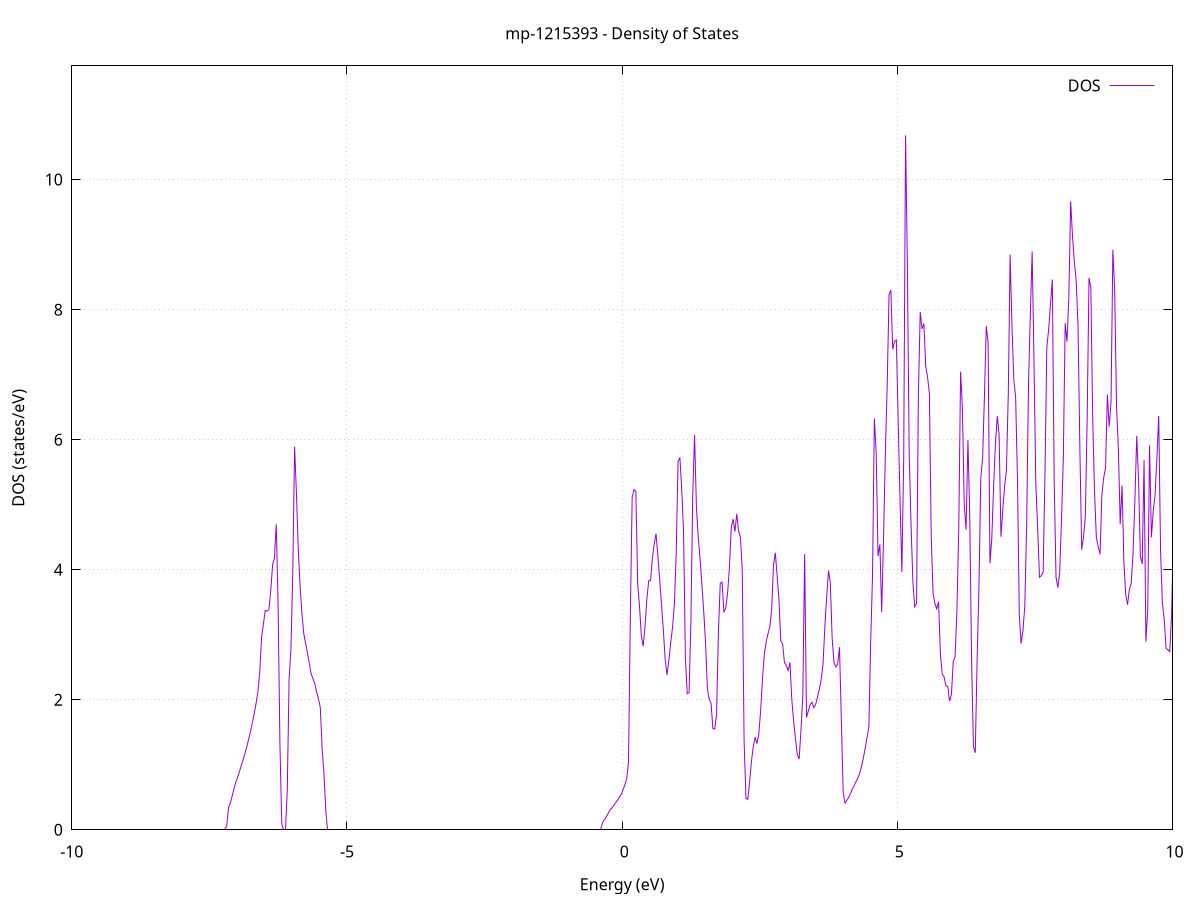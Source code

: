 set title 'mp-1215393 - Density of States'
set xlabel 'Energy (eV)'
set ylabel 'DOS (states/eV)'
set grid
set xrange [-10:10]
set yrange [0:11.749]
set xzeroaxis lt -1
set terminal png size 800,600
set output 'mp-1215393_dos_gnuplot.png'
plot '-' using 1:2 with lines title 'DOS'
-46.322500 0.000000
-46.289200 0.000000
-46.255800 0.000000
-46.222500 0.000000
-46.189100 0.000000
-46.155800 0.000000
-46.122500 0.000000
-46.089100 0.000000
-46.055800 0.000000
-46.022500 0.000000
-45.989100 0.000000
-45.955800 0.000000
-45.922400 0.000000
-45.889100 0.000000
-45.855800 0.000000
-45.822400 0.000000
-45.789100 0.000000
-45.755800 0.000000
-45.722400 0.000000
-45.689100 0.000000
-45.655800 0.000000
-45.622400 0.000000
-45.589100 0.000000
-45.555700 0.000000
-45.522400 0.000000
-45.489100 0.000000
-45.455700 0.000000
-45.422400 0.000000
-45.389100 0.000000
-45.355700 0.000000
-45.322400 0.000000
-45.289000 0.000000
-45.255700 0.000000
-45.222400 0.000000
-45.189000 0.000000
-45.155700 0.000000
-45.122400 0.000000
-45.089000 0.000000
-45.055700 0.000000
-45.022400 0.000000
-44.989000 0.000000
-44.955700 0.000000
-44.922300 0.000000
-44.889000 0.000000
-44.855700 0.000000
-44.822300 0.000000
-44.789000 0.000000
-44.755700 0.000000
-44.722300 0.000000
-44.689000 0.000000
-44.655700 0.000000
-44.622300 0.000000
-44.589000 0.000000
-44.555600 0.000000
-44.522300 0.000000
-44.489000 0.000000
-44.455600 0.000000
-44.422300 0.000000
-44.389000 0.000000
-44.355600 0.000000
-44.322300 0.000000
-44.288900 0.000000
-44.255600 0.000000
-44.222300 0.000000
-44.188900 0.000000
-44.155600 0.000000
-44.122300 0.000000
-44.088900 0.000000
-44.055600 0.000000
-44.022300 0.000000
-43.988900 0.000000
-43.955600 0.000000
-43.922200 0.000000
-43.888900 0.000000
-43.855600 0.000000
-43.822200 0.000000
-43.788900 0.000000
-43.755600 0.000000
-43.722200 0.000000
-43.688900 0.000000
-43.655500 0.000000
-43.622200 0.000000
-43.588900 0.000000
-43.555500 0.000000
-43.522200 0.000000
-43.488900 0.000000
-43.455500 0.000000
-43.422200 0.000000
-43.388900 0.000000
-43.355500 0.000000
-43.322200 0.000000
-43.288800 77.210700
-43.255500 495.054400
-43.222200 0.000000
-43.188800 0.000000
-43.155500 0.000000
-43.122200 0.000000
-43.088800 0.000000
-43.055500 0.000000
-43.022100 0.000000
-42.988800 0.000000
-42.955500 0.000000
-42.922100 0.000000
-42.888800 0.000000
-42.855500 0.000000
-42.822100 0.000000
-42.788800 0.000000
-42.755500 0.000000
-42.722100 0.000000
-42.688800 0.000000
-42.655400 0.000000
-42.622100 0.000000
-42.588800 0.000000
-42.555400 0.000000
-42.522100 0.000000
-42.488800 0.000000
-42.455400 0.000000
-42.422100 0.000000
-42.388700 0.000000
-42.355400 0.000000
-42.322100 0.000000
-42.288700 0.000000
-42.255400 0.000000
-42.222100 0.000000
-42.188700 0.000000
-42.155400 0.000000
-42.122100 0.000000
-42.088700 0.000000
-42.055400 0.000000
-42.022000 0.000000
-41.988700 0.000000
-41.955400 0.000000
-41.922000 0.000000
-41.888700 0.000000
-41.855400 0.000000
-41.822000 0.000000
-41.788700 0.000000
-41.755300 0.000000
-41.722000 0.000000
-41.688700 0.000000
-41.655300 0.000000
-41.622000 0.000000
-41.588700 0.000000
-41.555300 0.000000
-41.522000 0.000000
-41.488700 0.000000
-41.455300 0.000000
-41.422000 0.000000
-41.388600 0.000000
-41.355300 0.000000
-41.322000 0.000000
-41.288600 0.000000
-41.255300 0.000000
-41.222000 0.000000
-41.188600 0.000000
-41.155300 0.000000
-41.122000 0.000000
-41.088600 0.000000
-41.055300 0.000000
-41.021900 0.000000
-40.988600 0.000000
-40.955300 0.000000
-40.921900 0.000000
-40.888600 0.000000
-40.855300 0.000000
-40.821900 0.000000
-40.788600 0.000000
-40.755200 0.000000
-40.721900 0.000000
-40.688600 0.000000
-40.655200 0.000000
-40.621900 0.000000
-40.588600 0.000000
-40.555200 0.000000
-40.521900 0.000000
-40.488600 0.000000
-40.455200 0.000000
-40.421900 0.000000
-40.388500 0.000000
-40.355200 0.000000
-40.321900 0.000000
-40.288500 0.000000
-40.255200 0.000000
-40.221900 0.000000
-40.188500 0.000000
-40.155200 0.000000
-40.121800 0.000000
-40.088500 0.000000
-40.055200 0.000000
-40.021800 0.000000
-39.988500 0.000000
-39.955200 0.000000
-39.921800 0.000000
-39.888500 0.000000
-39.855200 0.000000
-39.821800 0.000000
-39.788500 0.000000
-39.755100 0.000000
-39.721800 0.000000
-39.688500 0.000000
-39.655100 0.000000
-39.621800 0.000000
-39.588500 0.000000
-39.555100 0.000000
-39.521800 0.000000
-39.488400 0.000000
-39.455100 0.000000
-39.421800 0.000000
-39.388400 0.000000
-39.355100 0.000000
-39.321800 0.000000
-39.288400 0.000000
-39.255100 0.000000
-39.221800 0.000000
-39.188400 0.000000
-39.155100 0.000000
-39.121700 0.000000
-39.088400 0.000000
-39.055100 0.000000
-39.021700 0.000000
-38.988400 0.000000
-38.955100 0.000000
-38.921700 0.000000
-38.888400 0.000000
-38.855000 0.000000
-38.821700 0.000000
-38.788400 0.000000
-38.755000 0.000000
-38.721700 0.000000
-38.688400 0.000000
-38.655000 0.000000
-38.621700 0.000000
-38.588400 0.000000
-38.555000 0.000000
-38.521700 0.000000
-38.488300 0.000000
-38.455000 0.000000
-38.421700 0.000000
-38.388300 0.000000
-38.355000 0.000000
-38.321700 0.000000
-38.288300 0.000000
-38.255000 0.000000
-38.221600 0.000000
-38.188300 0.000000
-38.155000 0.000000
-38.121600 0.000000
-38.088300 0.000000
-38.055000 0.000000
-38.021600 0.000000
-37.988300 0.000000
-37.955000 0.000000
-37.921600 0.000000
-37.888300 0.000000
-37.854900 0.000000
-37.821600 0.000000
-37.788300 0.000000
-37.754900 0.000000
-37.721600 0.000000
-37.688300 0.000000
-37.654900 0.000000
-37.621600 0.000000
-37.588300 0.000000
-37.554900 0.000000
-37.521600 0.000000
-37.488200 0.000000
-37.454900 0.000000
-37.421600 0.000000
-37.388200 0.000000
-37.354900 0.000000
-37.321600 0.000000
-37.288200 0.000000
-37.254900 0.000000
-37.221500 0.000000
-37.188200 0.000000
-37.154900 0.000000
-37.121500 0.000000
-37.088200 0.000000
-37.054900 0.000000
-37.021500 0.000000
-36.988200 0.000000
-36.954900 0.000000
-36.921500 0.000000
-36.888200 0.000000
-36.854800 0.000000
-36.821500 0.000000
-36.788200 0.000000
-36.754800 0.000000
-36.721500 0.000000
-36.688200 0.000000
-36.654800 0.000000
-36.621500 0.000000
-36.588100 0.000000
-36.554800 0.000000
-36.521500 0.000000
-36.488100 0.000000
-36.454800 0.000000
-36.421500 0.000000
-36.388100 0.000000
-36.354800 0.000000
-36.321500 0.000000
-36.288100 0.000000
-36.254800 0.000000
-36.221400 0.000000
-36.188100 0.000000
-36.154800 0.000000
-36.121400 0.000000
-36.088100 0.000000
-36.054800 0.000000
-36.021400 0.000000
-35.988100 0.000000
-35.954700 0.000000
-35.921400 0.000000
-35.888100 0.000000
-35.854700 0.000000
-35.821400 0.000000
-35.788100 0.000000
-35.754700 0.000000
-35.721400 0.000000
-35.688100 0.000000
-35.654700 0.000000
-35.621400 0.000000
-35.588000 0.000000
-35.554700 0.000000
-35.521400 0.000000
-35.488000 0.000000
-35.454700 0.000000
-35.421400 0.000000
-35.388000 0.000000
-35.354700 0.000000
-35.321300 0.000000
-35.288000 0.000000
-35.254700 0.000000
-35.221300 0.000000
-35.188000 0.000000
-35.154700 0.000000
-35.121300 0.000000
-35.088000 0.000000
-35.054700 0.000000
-35.021300 0.000000
-34.988000 0.000000
-34.954600 0.000000
-34.921300 0.000000
-34.888000 0.000000
-34.854600 0.000000
-34.821300 0.000000
-34.788000 0.000000
-34.754600 0.000000
-34.721300 0.000000
-34.687900 0.000000
-34.654600 0.000000
-34.621300 0.000000
-34.587900 0.000000
-34.554600 0.000000
-34.521300 0.000000
-34.487900 0.000000
-34.454600 0.000000
-34.421300 0.000000
-34.387900 0.000000
-34.354600 0.000000
-34.321200 0.000000
-34.287900 0.000000
-34.254600 0.000000
-34.221200 0.000000
-34.187900 0.000000
-34.154600 0.000000
-34.121200 0.000000
-34.087900 0.000000
-34.054600 0.000000
-34.021200 0.000000
-33.987900 0.000000
-33.954500 0.000000
-33.921200 0.000000
-33.887900 0.000000
-33.854500 0.000000
-33.821200 0.000000
-33.787900 0.000000
-33.754500 0.000000
-33.721200 0.000000
-33.687800 0.000000
-33.654500 0.000000
-33.621200 0.000000
-33.587800 0.000000
-33.554500 0.000000
-33.521200 0.000000
-33.487800 0.000000
-33.454500 0.000000
-33.421200 0.000000
-33.387800 0.000000
-33.354500 0.000000
-33.321100 0.000000
-33.287800 0.000000
-33.254500 0.000000
-33.221100 0.000000
-33.187800 0.000000
-33.154500 0.000000
-33.121100 0.000000
-33.087800 0.000000
-33.054400 0.000000
-33.021100 0.000000
-32.987800 0.000000
-32.954400 0.000000
-32.921100 0.000000
-32.887800 0.000000
-32.854400 0.000000
-32.821100 0.000000
-32.787800 0.000000
-32.754400 0.000000
-32.721100 0.000000
-32.687700 0.000000
-32.654400 0.000000
-32.621100 0.000000
-32.587700 0.000000
-32.554400 0.000000
-32.521100 0.000000
-32.487700 0.000000
-32.454400 0.000000
-32.421000 0.000000
-32.387700 0.000000
-32.354400 0.000000
-32.321000 0.000000
-32.287700 0.000000
-32.254400 0.000000
-32.221000 0.000000
-32.187700 0.000000
-32.154400 0.000000
-32.121000 0.000000
-32.087700 0.000000
-32.054300 0.000000
-32.021000 0.000000
-31.987700 0.000000
-31.954300 0.000000
-31.921000 0.000000
-31.887700 0.000000
-31.854300 0.000000
-31.821000 0.000000
-31.787600 0.000000
-31.754300 0.000000
-31.721000 0.000000
-31.687600 0.000000
-31.654300 0.000000
-31.621000 0.000000
-31.587600 0.000000
-31.554300 0.000000
-31.521000 0.000000
-31.487600 0.000000
-31.454300 0.000000
-31.420900 0.000000
-31.387600 0.000000
-31.354300 0.000000
-31.320900 0.000000
-31.287600 0.000000
-31.254300 0.000000
-31.220900 0.000000
-31.187600 0.000000
-31.154200 0.000000
-31.120900 0.000000
-31.087600 0.000000
-31.054200 0.000000
-31.020900 0.000000
-30.987600 0.000000
-30.954200 0.000000
-30.920900 0.000000
-30.887600 0.000000
-30.854200 0.000000
-30.820900 0.000000
-30.787500 0.000000
-30.754200 0.000000
-30.720900 0.000000
-30.687500 0.000000
-30.654200 0.000000
-30.620900 0.000000
-30.587500 0.000000
-30.554200 0.000000
-30.520800 0.000000
-30.487500 0.000000
-30.454200 0.000000
-30.420800 0.000000
-30.387500 0.000000
-30.354200 0.000000
-30.320800 0.000000
-30.287500 0.000000
-30.254200 0.000000
-30.220800 0.000000
-30.187500 0.000000
-30.154100 0.000000
-30.120800 0.000000
-30.087500 0.000000
-30.054100 0.000000
-30.020800 0.000000
-29.987500 0.000000
-29.954100 0.000000
-29.920800 0.000000
-29.887500 0.000000
-29.854100 0.000000
-29.820800 0.000000
-29.787400 0.000000
-29.754100 0.000000
-29.720800 0.000000
-29.687400 0.000000
-29.654100 0.000000
-29.620800 0.000000
-29.587400 0.000000
-29.554100 0.000000
-29.520700 0.000000
-29.487400 0.000000
-29.454100 0.000000
-29.420700 0.000000
-29.387400 0.000000
-29.354100 0.000000
-29.320700 0.000000
-29.287400 0.000000
-29.254100 0.000000
-29.220700 0.000000
-29.187400 0.000000
-29.154000 0.000000
-29.120700 0.000000
-29.087400 0.000000
-29.054000 0.000000
-29.020700 0.000000
-28.987400 0.000000
-28.954000 0.000000
-28.920700 0.000000
-28.887300 0.000000
-28.854000 0.000000
-28.820700 0.000000
-28.787300 0.000000
-28.754000 0.000000
-28.720700 0.000000
-28.687300 0.000000
-28.654000 0.000000
-28.620700 0.000000
-28.587300 0.000000
-28.554000 0.000000
-28.520600 0.000000
-28.487300 0.000000
-28.454000 0.000000
-28.420600 0.000000
-28.387300 0.000000
-28.354000 0.000000
-28.320600 0.000000
-28.287300 0.000000
-28.253900 0.000000
-28.220600 0.000000
-28.187300 0.000000
-28.153900 0.000000
-28.120600 0.000000
-28.087300 0.000000
-28.053900 0.000000
-28.020600 0.000000
-27.987300 0.000000
-27.953900 0.000000
-27.920600 0.000000
-27.887200 0.000000
-27.853900 0.000000
-27.820600 0.000000
-27.787200 0.000000
-27.753900 0.000000
-27.720600 0.000000
-27.687200 0.000000
-27.653900 0.000000
-27.620500 0.000000
-27.587200 0.000000
-27.553900 0.000000
-27.520500 0.000000
-27.487200 0.000000
-27.453900 0.000000
-27.420500 0.000000
-27.387200 0.000000
-27.353900 0.000000
-27.320500 0.000000
-27.287200 0.000000
-27.253800 0.000000
-27.220500 0.000000
-27.187200 0.000000
-27.153800 0.000000
-27.120500 0.000000
-27.087200 0.000000
-27.053800 0.000000
-27.020500 0.000000
-26.987100 0.000000
-26.953800 0.000000
-26.920500 0.000000
-26.887100 0.000000
-26.853800 0.000000
-26.820500 0.000000
-26.787100 0.000000
-26.753800 0.000000
-26.720500 0.000000
-26.687100 0.000000
-26.653800 0.000000
-26.620400 0.000000
-26.587100 0.000000
-26.553800 0.000000
-26.520400 0.000000
-26.487100 0.000000
-26.453800 0.000000
-26.420400 0.000000
-26.387100 0.000000
-26.353800 0.000000
-26.320400 0.000000
-26.287100 0.000000
-26.253700 0.000000
-26.220400 0.000000
-26.187100 0.000000
-26.153700 0.000000
-26.120400 0.000000
-26.087100 0.000000
-26.053700 0.000000
-26.020400 0.000000
-25.987000 0.000000
-25.953700 0.000000
-25.920400 0.000000
-25.887000 0.000000
-25.853700 0.000000
-25.820400 0.000000
-25.787000 0.000000
-25.753700 0.000000
-25.720400 0.000000
-25.687000 0.000000
-25.653700 0.000000
-25.620300 0.000000
-25.587000 0.000000
-25.553700 0.000000
-25.520300 0.000000
-25.487000 0.000000
-25.453700 0.000000
-25.420300 0.000000
-25.387000 0.000000
-25.353600 0.000000
-25.320300 0.000000
-25.287000 0.000000
-25.253600 0.000000
-25.220300 0.000000
-25.187000 0.000000
-25.153600 0.000000
-25.120300 0.000000
-25.087000 0.000000
-25.053600 0.000000
-25.020300 0.000000
-24.986900 0.000000
-24.953600 0.000000
-24.920300 0.000000
-24.886900 0.000000
-24.853600 0.000000
-24.820300 0.000000
-24.786900 0.000000
-24.753600 0.000000
-24.720200 0.000000
-24.686900 0.000000
-24.653600 0.000000
-24.620200 0.000000
-24.586900 0.000000
-24.553600 0.000000
-24.520200 0.000000
-24.486900 0.000000
-24.453600 0.000000
-24.420200 0.000000
-24.386900 0.000000
-24.353500 0.000000
-24.320200 0.000000
-24.286900 0.000000
-24.253500 0.000000
-24.220200 0.000000
-24.186900 0.000000
-24.153500 0.000000
-24.120200 0.000000
-24.086800 0.000000
-24.053500 0.000000
-24.020200 0.000000
-23.986800 0.000000
-23.953500 0.000000
-23.920200 0.000000
-23.886800 0.000000
-23.853500 0.000000
-23.820200 0.000000
-23.786800 0.000000
-23.753500 0.000000
-23.720100 0.000000
-23.686800 0.000000
-23.653500 0.000000
-23.620100 0.000000
-23.586800 0.000000
-23.553500 0.000000
-23.520100 0.000000
-23.486800 0.000000
-23.453400 0.000000
-23.420100 0.000000
-23.386800 0.000000
-23.353400 0.000000
-23.320100 0.000000
-23.286800 0.000000
-23.253400 0.000000
-23.220100 0.000000
-23.186800 0.000000
-23.153400 0.000000
-23.120100 0.000000
-23.086700 0.000000
-23.053400 0.000000
-23.020100 0.000000
-22.986700 0.000000
-22.953400 0.000000
-22.920100 0.000000
-22.886700 0.000000
-22.853400 0.000000
-22.820100 0.000000
-22.786700 0.000000
-22.753400 0.000000
-22.720000 0.000000
-22.686700 0.000000
-22.653400 0.000000
-22.620000 0.000000
-22.586700 0.000000
-22.553400 0.000000
-22.520000 0.000000
-22.486700 0.000000
-22.453300 0.000000
-22.420000 0.000000
-22.386700 0.000000
-22.353300 0.000000
-22.320000 0.000000
-22.286700 0.000000
-22.253300 0.000000
-22.220000 0.000000
-22.186700 0.000000
-22.153300 0.000000
-22.120000 0.000000
-22.086600 0.000000
-22.053300 0.000000
-22.020000 0.000000
-21.986600 0.000000
-21.953300 0.000000
-21.920000 0.000000
-21.886600 0.000000
-21.853300 0.000000
-21.819900 0.000000
-21.786600 0.000000
-21.753300 0.000000
-21.719900 0.000000
-21.686600 0.000000
-21.653300 0.000000
-21.619900 8.194500
-21.586600 26.275200
-21.553300 81.060000
-21.519900 71.020200
-21.486600 81.811600
-21.453200 42.150800
-21.419900 25.872100
-21.386600 29.503100
-21.353200 63.080400
-21.319900 15.053000
-21.286600 31.725400
-21.253200 42.989900
-21.219900 23.517900
-21.186500 41.484800
-21.153200 0.000000
-21.119900 0.000000
-21.086500 0.000000
-21.053200 0.000000
-21.019900 0.000000
-20.986500 0.000000
-20.953200 0.000000
-20.919900 0.000000
-20.886500 0.000000
-20.853200 0.000000
-20.819800 0.000000
-20.786500 0.000000
-20.753200 0.000000
-20.719800 0.000000
-20.686500 0.000000
-20.653200 0.000000
-20.619800 0.000000
-20.586500 0.000000
-20.553100 0.000000
-20.519800 0.000000
-20.486500 0.000000
-20.453100 0.000000
-20.419800 0.000000
-20.386500 0.000000
-20.353100 0.000000
-20.319800 0.000000
-20.286500 0.000000
-20.253100 0.000000
-20.219800 0.000000
-20.186400 0.000000
-20.153100 0.000000
-20.119800 0.000000
-20.086400 0.000000
-20.053100 0.000000
-20.019800 0.000000
-19.986400 0.000000
-19.953100 0.000000
-19.919700 0.000000
-19.886400 0.000000
-19.853100 0.000000
-19.819700 0.000000
-19.786400 0.000000
-19.753100 0.000000
-19.719700 0.000000
-19.686400 0.000000
-19.653100 0.000000
-19.619700 0.000000
-19.586400 0.000000
-19.553000 0.000000
-19.519700 0.000000
-19.486400 0.000000
-19.453000 0.000000
-19.419700 0.000000
-19.386400 0.000000
-19.353000 0.000000
-19.319700 0.000000
-19.286400 0.000000
-19.253000 0.000000
-19.219700 0.000000
-19.186300 0.000000
-19.153000 0.000000
-19.119700 0.000000
-19.086300 0.000000
-19.053000 0.000000
-19.019700 0.000000
-18.986300 0.000000
-18.953000 0.000000
-18.919600 0.000000
-18.886300 0.000000
-18.853000 0.000000
-18.819600 0.000000
-18.786300 0.000000
-18.753000 0.000000
-18.719600 0.000000
-18.686300 0.000000
-18.653000 0.000000
-18.619600 0.000000
-18.586300 0.000000
-18.552900 0.000000
-18.519600 0.000000
-18.486300 0.000000
-18.452900 0.000000
-18.419600 0.000000
-18.386300 0.000000
-18.352900 0.000000
-18.319600 0.000000
-18.286200 0.000000
-18.252900 0.000000
-18.219600 0.000000
-18.186200 0.000000
-18.152900 0.000000
-18.119600 0.000000
-18.086200 0.000000
-18.052900 0.000000
-18.019600 0.000000
-17.986200 0.000000
-17.952900 0.000000
-17.919500 0.000000
-17.886200 0.000000
-17.852900 0.000000
-17.819500 0.000000
-17.786200 0.000000
-17.752900 0.000000
-17.719500 0.000000
-17.686200 0.000000
-17.652800 0.000000
-17.619500 0.000000
-17.586200 0.000000
-17.552800 0.000000
-17.519500 0.000000
-17.486200 0.000000
-17.452800 0.000000
-17.419500 0.000000
-17.386200 0.000000
-17.352800 0.000000
-17.319500 0.000000
-17.286100 0.000000
-17.252800 0.000000
-17.219500 0.000000
-17.186100 0.000000
-17.152800 0.000000
-17.119500 0.000000
-17.086100 0.000000
-17.052800 0.000000
-17.019400 0.000000
-16.986100 0.000000
-16.952800 0.000000
-16.919400 0.000000
-16.886100 0.000000
-16.852800 0.000000
-16.819400 0.000000
-16.786100 0.000000
-16.752800 0.000000
-16.719400 0.000000
-16.686100 0.000000
-16.652700 0.000000
-16.619400 0.000000
-16.586100 0.000000
-16.552700 0.000000
-16.519400 0.000000
-16.486100 0.000000
-16.452700 0.000000
-16.419400 0.000000
-16.386000 0.000000
-16.352700 0.000000
-16.319400 0.000000
-16.286000 0.000000
-16.252700 0.000000
-16.219400 0.000000
-16.186000 0.000000
-16.152700 0.000000
-16.119400 0.000000
-16.086000 0.000000
-16.052700 0.000000
-16.019300 0.000000
-15.986000 0.000000
-15.952700 0.000000
-15.919300 0.000000
-15.886000 0.000000
-15.852700 0.000000
-15.819300 0.000000
-15.786000 0.000000
-15.752700 0.000000
-15.719300 0.000000
-15.686000 0.000000
-15.652600 0.000000
-15.619300 0.000000
-15.586000 0.000000
-15.552600 0.000000
-15.519300 0.000000
-15.486000 0.000000
-15.452600 0.000000
-15.419300 0.000000
-15.385900 0.000000
-15.352600 0.000000
-15.319300 0.000000
-15.285900 0.000000
-15.252600 0.000000
-15.219300 0.000000
-15.185900 0.000000
-15.152600 0.000000
-15.119300 0.000000
-15.085900 0.000000
-15.052600 0.000000
-15.019200 0.000000
-14.985900 0.000000
-14.952600 0.000000
-14.919200 0.000000
-14.885900 0.000000
-14.852600 0.000000
-14.819200 0.000000
-14.785900 0.000000
-14.752500 0.000000
-14.719200 0.000000
-14.685900 0.000000
-14.652500 0.000000
-14.619200 0.000000
-14.585900 0.000000
-14.552500 0.000000
-14.519200 0.000000
-14.485900 0.000000
-14.452500 0.000000
-14.419200 0.000000
-14.385800 0.000000
-14.352500 0.000000
-14.319200 0.000000
-14.285800 0.000000
-14.252500 0.000000
-14.219200 0.000000
-14.185800 0.000000
-14.152500 0.000000
-14.119100 0.000000
-14.085800 0.000000
-14.052500 0.000000
-14.019100 0.000000
-13.985800 0.000000
-13.952500 0.000000
-13.919100 0.000000
-13.885800 0.000000
-13.852500 0.000000
-13.819100 0.000000
-13.785800 0.000000
-13.752400 0.000000
-13.719100 0.000000
-13.685800 0.000000
-13.652400 0.000000
-13.619100 0.000000
-13.585800 0.000000
-13.552400 0.000000
-13.519100 0.000000
-13.485700 0.000000
-13.452400 0.000000
-13.419100 0.000000
-13.385700 0.000000
-13.352400 0.000000
-13.319100 0.000000
-13.285700 0.000000
-13.252400 0.000000
-13.219100 0.000000
-13.185700 0.000000
-13.152400 0.000000
-13.119000 0.000000
-13.085700 0.000000
-13.052400 0.000000
-13.019000 0.000000
-12.985700 0.000000
-12.952400 0.000000
-12.919000 0.000000
-12.885700 0.000000
-12.852300 0.000000
-12.819000 0.000000
-12.785700 0.000000
-12.752300 0.000000
-12.719000 0.000000
-12.685700 0.000000
-12.652300 0.000000
-12.619000 0.000000
-12.585700 0.000000
-12.552300 0.000000
-12.519000 0.000000
-12.485600 0.000000
-12.452300 0.000000
-12.419000 0.000000
-12.385600 0.000000
-12.352300 0.000000
-12.319000 0.000000
-12.285600 0.000000
-12.252300 0.000000
-12.219000 0.000000
-12.185600 0.000000
-12.152300 0.000000
-12.118900 0.000000
-12.085600 0.000000
-12.052300 0.000000
-12.018900 0.000000
-11.985600 0.000000
-11.952300 0.000000
-11.918900 0.000000
-11.885600 0.000000
-11.852200 0.000000
-11.818900 0.000000
-11.785600 0.000000
-11.752200 0.000000
-11.718900 0.000000
-11.685600 0.000000
-11.652200 0.000000
-11.618900 0.000000
-11.585600 0.000000
-11.552200 0.000000
-11.518900 0.000000
-11.485500 0.000000
-11.452200 0.000000
-11.418900 0.000000
-11.385500 0.000000
-11.352200 0.000000
-11.318900 0.000000
-11.285500 0.000000
-11.252200 0.000000
-11.218800 0.000000
-11.185500 0.000000
-11.152200 0.000000
-11.118800 0.000000
-11.085500 0.000000
-11.052200 0.000000
-11.018800 0.000000
-10.985500 0.000000
-10.952200 0.000000
-10.918800 0.000000
-10.885500 0.000000
-10.852100 0.000000
-10.818800 0.000000
-10.785500 0.000000
-10.752100 0.000000
-10.718800 0.000000
-10.685500 0.000000
-10.652100 0.000000
-10.618800 0.000000
-10.585400 0.000000
-10.552100 0.000000
-10.518800 0.000000
-10.485400 0.000000
-10.452100 0.000000
-10.418800 0.000000
-10.385400 0.000000
-10.352100 0.000000
-10.318800 0.000000
-10.285400 0.000000
-10.252100 0.000000
-10.218700 0.000000
-10.185400 0.000000
-10.152100 0.000000
-10.118700 0.000000
-10.085400 0.000000
-10.052100 0.000000
-10.018700 0.000000
-9.985400 0.000000
-9.952000 0.000000
-9.918700 0.000000
-9.885400 0.000000
-9.852000 0.000000
-9.818700 0.000000
-9.785400 0.000000
-9.752000 0.000000
-9.718700 0.000000
-9.685400 0.000000
-9.652000 0.000000
-9.618700 0.000000
-9.585300 0.000000
-9.552000 0.000000
-9.518700 0.000000
-9.485300 0.000000
-9.452000 0.000000
-9.418700 0.000000
-9.385300 0.000000
-9.352000 0.000000
-9.318600 0.000000
-9.285300 0.000000
-9.252000 0.000000
-9.218600 0.000000
-9.185300 0.000000
-9.152000 0.000000
-9.118600 0.000000
-9.085300 0.000000
-9.052000 0.000000
-9.018600 0.000000
-8.985300 0.000000
-8.951900 0.000000
-8.918600 0.000000
-8.885300 0.000000
-8.851900 0.000000
-8.818600 0.000000
-8.785300 0.000000
-8.751900 0.000000
-8.718600 0.000000
-8.685200 0.000000
-8.651900 0.000000
-8.618600 0.000000
-8.585200 0.000000
-8.551900 0.000000
-8.518600 0.000000
-8.485200 0.000000
-8.451900 0.000000
-8.418600 0.000000
-8.385200 0.000000
-8.351900 0.000000
-8.318500 0.000000
-8.285200 0.000000
-8.251900 0.000000
-8.218500 0.000000
-8.185200 0.000000
-8.151900 0.000000
-8.118500 0.000000
-8.085200 0.000000
-8.051900 0.000000
-8.018500 0.000000
-7.985200 0.000000
-7.951800 0.000000
-7.918500 0.000000
-7.885200 0.000000
-7.851800 0.000000
-7.818500 0.000000
-7.785200 0.000000
-7.751800 0.000000
-7.718500 0.000000
-7.685100 0.000000
-7.651800 0.000000
-7.618500 0.000000
-7.585100 0.000000
-7.551800 0.000000
-7.518500 0.000000
-7.485100 0.000000
-7.451800 0.000000
-7.418500 0.000000
-7.385100 0.000000
-7.351800 0.000000
-7.318400 0.000000
-7.285100 0.000000
-7.251800 0.000000
-7.218400 0.000000
-7.185100 0.056200
-7.151800 0.341300
-7.118400 0.413000
-7.085100 0.520700
-7.051700 0.633000
-7.018400 0.735900
-6.985100 0.811500
-6.951700 0.900900
-6.918400 0.992400
-6.885100 1.082900
-6.851700 1.180300
-6.818400 1.283500
-6.785100 1.396900
-6.751700 1.517700
-6.718400 1.646100
-6.685000 1.786100
-6.651700 1.944300
-6.618400 2.123800
-6.585000 2.420400
-6.551700 2.959600
-6.518400 3.161800
-6.485000 3.373600
-6.451700 3.362500
-6.418300 3.388000
-6.385000 3.672500
-6.351700 4.074100
-6.318300 4.177200
-6.285000 4.697700
-6.251700 3.461700
-6.218300 1.329000
-6.185000 0.085000
-6.151700 0.000000
-6.118300 0.000000
-6.085000 0.606700
-6.051600 2.314900
-6.018300 2.772900
-5.985000 3.939400
-5.951600 5.891300
-5.918300 5.181200
-5.885000 4.312400
-5.851600 3.743300
-5.818300 3.324100
-5.784900 3.014600
-5.751600 2.869500
-5.718300 2.721100
-5.684900 2.563000
-5.651600 2.401600
-5.618300 2.324800
-5.584900 2.246400
-5.551600 2.119100
-5.518300 2.015800
-5.484900 1.884100
-5.451600 1.249200
-5.418200 0.868900
-5.384900 0.291300
-5.351600 0.000000
-5.318200 0.000000
-5.284900 0.000000
-5.251600 0.000000
-5.218200 0.000000
-5.184900 0.000000
-5.151500 0.000000
-5.118200 0.000000
-5.084900 0.000000
-5.051500 0.000000
-5.018200 0.000000
-4.984900 0.000000
-4.951500 0.000000
-4.918200 0.000000
-4.884900 0.000000
-4.851500 0.000000
-4.818200 0.000000
-4.784800 0.000000
-4.751500 0.000000
-4.718200 0.000000
-4.684800 0.000000
-4.651500 0.000000
-4.618200 0.000000
-4.584800 0.000000
-4.551500 0.000000
-4.518200 0.000000
-4.484800 0.000000
-4.451500 0.000000
-4.418100 0.000000
-4.384800 0.000000
-4.351500 0.000000
-4.318100 0.000000
-4.284800 0.000000
-4.251500 0.000000
-4.218100 0.000000
-4.184800 0.000000
-4.151400 0.000000
-4.118100 0.000000
-4.084800 0.000000
-4.051400 0.000000
-4.018100 0.000000
-3.984800 0.000000
-3.951400 0.000000
-3.918100 0.000000
-3.884800 0.000000
-3.851400 0.000000
-3.818100 0.000000
-3.784700 0.000000
-3.751400 0.000000
-3.718100 0.000000
-3.684700 0.000000
-3.651400 0.000000
-3.618100 0.000000
-3.584700 0.000000
-3.551400 0.000000
-3.518000 0.000000
-3.484700 0.000000
-3.451400 0.000000
-3.418000 0.000000
-3.384700 0.000000
-3.351400 0.000000
-3.318000 0.000000
-3.284700 0.000000
-3.251400 0.000000
-3.218000 0.000000
-3.184700 0.000000
-3.151300 0.000000
-3.118000 0.000000
-3.084700 0.000000
-3.051300 0.000000
-3.018000 0.000000
-2.984700 0.000000
-2.951300 0.000000
-2.918000 0.000000
-2.884600 0.000000
-2.851300 0.000000
-2.818000 0.000000
-2.784600 0.000000
-2.751300 0.000000
-2.718000 0.000000
-2.684600 0.000000
-2.651300 0.000000
-2.618000 0.000000
-2.584600 0.000000
-2.551300 0.000000
-2.517900 0.000000
-2.484600 0.000000
-2.451300 0.000000
-2.417900 0.000000
-2.384600 0.000000
-2.351300 0.000000
-2.317900 0.000000
-2.284600 0.000000
-2.251200 0.000000
-2.217900 0.000000
-2.184600 0.000000
-2.151200 0.000000
-2.117900 0.000000
-2.084600 0.000000
-2.051200 0.000000
-2.017900 0.000000
-1.984600 0.000000
-1.951200 0.000000
-1.917900 0.000000
-1.884500 0.000000
-1.851200 0.000000
-1.817900 0.000000
-1.784500 0.000000
-1.751200 0.000000
-1.717900 0.000000
-1.684500 0.000000
-1.651200 0.000000
-1.617800 0.000000
-1.584500 0.000000
-1.551200 0.000000
-1.517800 0.000000
-1.484500 0.000000
-1.451200 0.000000
-1.417800 0.000000
-1.384500 0.000000
-1.351200 0.000000
-1.317800 0.000000
-1.284500 0.000000
-1.251100 0.000000
-1.217800 0.000000
-1.184500 0.000000
-1.151100 0.000000
-1.117800 0.000000
-1.084500 0.000000
-1.051100 0.000000
-1.017800 0.000000
-0.984500 0.000000
-0.951100 0.000000
-0.917800 0.000000
-0.884400 0.000000
-0.851100 0.000000
-0.817800 0.000000
-0.784400 0.000000
-0.751100 0.000000
-0.717800 0.000000
-0.684400 0.000000
-0.651100 0.000000
-0.617700 0.000000
-0.584400 0.000000
-0.551100 0.000000
-0.517700 0.000000
-0.484400 0.000000
-0.451100 0.000000
-0.417700 0.000000
-0.384400 0.000000
-0.351100 0.117800
-0.317700 0.159500
-0.284400 0.205300
-0.251000 0.255200
-0.217700 0.309300
-0.184400 0.335700
-0.151000 0.375700
-0.117700 0.415800
-0.084400 0.456000
-0.051000 0.496600
-0.017700 0.541500
0.015700 0.613100
0.049000 0.692700
0.082300 0.780300
0.115700 1.044500
0.149000 3.302900
0.182300 5.111900
0.215700 5.235300
0.249000 5.203900
0.282300 3.790100
0.315700 3.438300
0.349000 2.985200
0.382400 2.821800
0.415700 3.128800
0.449000 3.544700
0.482400 3.830100
0.515700 3.831500
0.549000 4.170400
0.582400 4.398600
0.615700 4.552700
0.649100 4.213400
0.682400 3.843400
0.715700 3.459500
0.749100 3.068500
0.782400 2.618000
0.815700 2.381800
0.849100 2.609200
0.882400 2.876800
0.915700 3.113100
0.949100 3.463900
0.982400 4.251100
1.015800 5.660800
1.049100 5.725500
1.082400 5.236500
1.115800 4.591900
1.149100 2.650500
1.182400 2.094400
1.215800 2.108300
1.249100 3.192100
1.282500 5.147000
1.315800 6.073000
1.349100 4.972700
1.382500 4.499300
1.415800 4.163000
1.449100 3.775400
1.482500 3.356200
1.515800 2.871600
1.549100 2.161200
1.582500 2.005500
1.615800 1.947300
1.649200 1.556300
1.682500 1.548400
1.715800 1.781900
1.749200 3.040100
1.782500 3.791000
1.815800 3.809300
1.849200 3.344600
1.882500 3.412300
1.915900 3.639800
1.949200 4.032200
1.982500 4.648200
2.015900 4.777700
2.049200 4.586800
2.082500 4.860100
2.115900 4.593700
2.149200 4.501600
2.182500 3.988400
2.215900 1.366500
2.249200 0.486400
2.282600 0.467600
2.315900 0.727900
2.349200 1.050800
2.382600 1.279800
2.415900 1.424600
2.449200 1.324700
2.482600 1.471300
2.515900 1.823800
2.549200 2.310700
2.582600 2.688600
2.615900 2.885000
2.649300 3.012800
2.682600 3.111000
2.715900 3.378100
2.749300 4.060100
2.782600 4.262600
2.815900 3.911700
2.849300 3.535100
2.882600 2.903500
2.916000 2.857000
2.949300 2.570900
2.982600 2.530000
3.016000 2.451000
3.049300 2.576100
3.082600 2.002200
3.116000 1.672300
3.149300 1.398200
3.182600 1.157600
3.216000 1.087100
3.249300 1.532700
3.282700 2.053000
3.316000 4.241400
3.349300 1.728200
3.382700 1.825900
3.416000 1.925900
3.449300 1.961400
3.482700 1.878100
3.516000 1.928900
3.549400 2.038600
3.582700 2.162900
3.616000 2.305200
3.649400 2.543100
3.682700 3.104900
3.716000 3.579100
3.749400 3.986900
3.782700 3.798400
3.816000 2.949300
3.849400 2.574100
3.882700 2.505400
3.916100 2.547800
3.949400 2.807600
3.982700 1.688700
4.016100 0.577100
4.049400 0.410100
4.082700 0.453000
4.116100 0.499000
4.149400 0.561400
4.182800 0.626000
4.216100 0.682000
4.249400 0.739000
4.282800 0.797200
4.316100 0.868700
4.349400 0.975500
4.382800 1.105000
4.416100 1.250400
4.449400 1.414200
4.482800 1.584200
4.516100 2.896000
4.549500 3.904000
4.582800 6.326000
4.616100 5.791500
4.649500 4.210600
4.682800 4.387200
4.716100 3.347900
4.749500 4.478100
4.782800 5.797600
4.816200 6.843400
4.849500 8.231500
4.882800 8.298500
4.916200 7.391900
4.949500 7.512000
4.982800 7.533700
5.016200 6.255700
5.049500 5.061700
5.082800 3.963800
5.116200 5.728700
5.149500 10.681000
5.182900 8.656100
5.216200 5.739600
5.249500 4.689400
5.282900 3.811200
5.316200 3.426800
5.349500 3.480200
5.382900 6.711700
5.416200 7.961700
5.449600 7.703400
5.482900 7.786800
5.516200 7.135400
5.549600 6.961400
5.582900 6.703800
5.616200 4.504800
5.649600 3.630800
5.682900 3.480000
5.716200 3.396700
5.749600 3.509600
5.782900 2.699600
5.816300 2.391000
5.849600 2.351000
5.882900 2.216700
5.916300 2.206100
5.949600 1.977800
5.982900 2.083800
6.016300 2.589500
6.049600 2.659400
6.082900 3.367800
6.116300 4.620900
6.149600 7.045400
6.183000 6.475200
6.216300 4.986000
6.249600 4.616000
6.283000 5.995800
6.316300 4.802400
6.349600 2.602500
6.383000 1.284500
6.416300 1.185600
6.449700 2.608900
6.483000 3.728400
6.516300 5.410700
6.549700 5.710800
6.583000 6.671900
6.616300 7.746400
6.649700 7.488600
6.683000 4.099700
6.716300 4.471200
6.749700 5.290200
6.783000 5.943200
6.816400 6.362700
6.849700 6.079900
6.883000 4.507000
6.916400 4.924500
6.949700 5.281400
6.983000 5.539800
7.016400 6.702400
7.049700 8.846100
7.083100 7.753500
7.116400 6.921400
7.149700 6.656300
7.183100 5.394900
7.216400 3.300500
7.249700 2.865200
7.283100 3.063900
7.316400 3.444400
7.349700 4.672600
7.383100 6.834300
7.416400 7.915800
7.449800 8.895500
7.483100 7.218000
7.516400 5.311700
7.549800 4.652600
7.583100 3.883200
7.616400 3.910000
7.649800 3.962000
7.683100 5.490900
7.716500 7.420300
7.749800 7.698000
7.783100 8.076400
7.816500 8.462900
7.849800 5.400100
7.883100 3.890500
7.916500 3.723100
7.949800 3.948200
7.983100 4.765100
8.016500 5.724500
8.049800 7.790600
8.083200 7.507600
8.116500 8.194200
8.149800 9.666200
8.183200 9.127200
8.216500 8.727800
8.249800 8.449200
8.283200 7.760800
8.316500 5.888500
8.349900 4.306400
8.383200 4.502100
8.416500 4.819200
8.449900 6.335000
8.483200 8.487500
8.516500 8.337000
8.549900 6.331500
8.583200 5.202800
8.616500 4.493500
8.649900 4.355200
8.683200 4.238400
8.716600 5.149200
8.749900 5.416300
8.783200 5.562400
8.816600 6.695000
8.849900 6.200300
8.883200 6.575100
8.916600 8.923200
8.949900 8.285800
8.983300 6.502400
9.016600 5.860600
9.049900 4.702500
9.083300 5.293800
9.116600 4.128800
9.149900 3.615500
9.183300 3.462600
9.216600 3.699100
9.249900 3.788600
9.283300 4.251600
9.316600 5.058100
9.350000 6.057900
9.383300 5.381400
9.416600 4.201700
9.450000 4.089100
9.483300 5.686000
9.516600 2.893500
9.550000 3.384500
9.583300 5.911400
9.616600 4.499700
9.650000 4.907100
9.683300 5.150900
9.716700 5.716800
9.750000 6.363200
9.783300 4.273900
9.816700 3.484400
9.850000 3.229700
9.883300 2.785800
9.916700 2.769100
9.950000 2.741200
9.983400 3.310000
10.016700 4.528000
10.050000 5.309900
10.083400 5.361400
10.116700 5.269700
10.150000 5.393800
10.183400 4.604000
10.216700 3.342000
10.250000 3.011400
10.283400 2.604300
10.316700 2.481100
10.350100 2.533400
10.383400 2.335600
10.416700 2.615400
10.450100 2.861300
10.483400 3.549600
10.516700 4.379400
10.550100 5.021600
10.583400 4.515100
10.616800 3.903900
10.650100 3.595000
10.683400 3.390200
10.716800 3.244600
10.750100 3.296400
10.783400 4.167300
10.816800 4.468000
10.850100 4.785500
10.883400 4.259900
10.916800 3.765900
10.950100 3.297300
10.983500 2.152300
11.016800 1.941200
11.050100 1.919500
11.083500 2.098600
11.116800 2.058800
11.150100 1.549300
11.183500 1.123600
11.216800 1.179600
11.250200 1.582600
11.283500 2.182900
11.316800 3.248300
11.350200 4.011500
11.383500 3.830200
11.416800 3.591000
11.450200 3.223900
11.483500 2.539100
11.516800 2.436000
11.550200 2.574500
11.583500 2.698400
11.616900 2.761100
11.650200 2.910700
11.683500 3.118100
11.716900 3.446200
11.750200 4.103500
11.783500 4.336300
11.816900 4.437300
11.850200 4.482900
11.883600 4.302100
11.916900 4.244200
11.950200 3.951800
11.983600 4.136200
12.016900 3.892900
12.050200 3.597900
12.083600 3.707900
12.116900 3.847300
12.150200 3.843500
12.183600 3.800500
12.216900 4.053200
12.250300 4.295300
12.283600 4.569800
12.316900 4.260300
12.350300 4.220500
12.383600 3.916600
12.416900 3.191900
12.450300 2.853200
12.483600 3.006700
12.517000 2.905000
12.550300 2.912700
12.583600 3.060500
12.617000 3.165200
12.650300 2.961400
12.683600 2.824200
12.717000 2.747800
12.750300 2.770800
12.783600 3.352000
12.817000 3.804700
12.850300 4.277800
12.883700 4.377000
12.917000 4.037300
12.950300 3.682000
12.983700 3.341000
13.017000 3.253400
13.050300 3.543800
13.083700 2.999800
13.117000 2.481900
13.150300 2.751300
13.183700 3.895500
13.217000 4.878100
13.250400 5.869400
13.283700 5.693300
13.317000 4.644400
13.350400 3.758800
13.383700 2.856300
13.417000 2.727900
13.450400 2.835500
13.483700 3.111900
13.517100 3.728100
13.550400 4.301600
13.583700 5.080100
13.617100 5.810900
13.650400 5.157800
13.683700 4.313500
13.717100 4.204400
13.750400 3.980600
13.783700 3.605600
13.817100 3.474100
13.850400 3.440000
13.883800 3.714600
13.917100 3.540700
13.950400 3.325700
13.983800 3.162200
14.017100 2.880500
14.050400 2.522100
14.083800 1.777200
14.117100 1.149600
14.150500 1.426000
14.183800 2.053900
14.217100 2.509800
14.250500 3.763100
14.283800 4.096100
14.317100 4.298100
14.350500 5.125800
14.383800 4.291100
14.417100 3.633400
14.450500 3.421300
14.483800 3.525000
14.517200 3.746200
14.550500 4.193800
14.583800 3.974700
14.617200 3.338300
14.650500 2.446600
14.683800 2.264800
14.717200 2.838500
14.750500 3.891800
14.783900 4.672000
14.817200 6.016700
14.850500 6.041900
14.883900 5.757400
14.917200 4.318000
14.950500 3.387100
14.983900 2.886300
15.017200 2.799000
15.050500 2.926000
15.083900 3.320500
15.117200 4.039900
15.150600 4.925400
15.183900 5.365700
15.217200 5.472900
15.250600 5.826500
15.283900 7.294100
15.317200 5.872400
15.350600 5.298300
15.383900 4.697300
15.417300 4.054300
15.450600 3.654200
15.483900 3.152300
15.517300 2.483600
15.550600 2.253600
15.583900 2.323400
15.617300 2.619100
15.650600 3.069000
15.683900 3.429200
15.717300 3.677100
15.750600 3.628500
15.784000 3.632400
15.817300 3.745500
15.850600 4.023200
15.884000 4.231900
15.917300 4.298200
15.950600 3.802900
15.984000 3.401800
16.017300 3.214200
16.050700 3.178100
16.084000 3.872700
16.117300 3.909000
16.150700 3.133300
16.184000 1.684700
16.217300 1.839700
16.250700 2.249300
16.284000 2.992400
16.317300 3.964600
16.350700 5.329300
16.384000 6.193000
16.417400 6.696900
16.450700 5.416500
16.484000 4.182800
16.517400 3.266600
16.550700 2.716700
16.584000 2.582000
16.617400 2.986500
16.650700 3.293700
16.684100 3.713000
16.717400 4.317200
16.750700 4.241100
16.784100 3.727400
16.817400 3.688000
16.850700 3.790700
16.884100 4.446500
16.917400 4.079700
16.950700 4.198100
16.984100 4.226800
17.017400 4.213100
17.050800 3.814600
17.084100 3.223000
17.117400 2.805600
17.150800 2.401500
17.184100 1.727800
17.217400 0.890400
17.250800 0.550900
17.284100 0.180400
17.317400 0.001300
17.350800 0.000000
17.384100 0.000000
17.417500 0.000000
17.450800 0.000000
17.484100 0.000000
17.517500 0.000000
17.550800 0.000000
17.584100 0.000000
17.617500 0.000000
17.650800 0.000000
17.684200 0.000000
17.717500 0.000000
17.750800 0.000000
17.784200 0.000000
17.817500 0.000000
17.850800 0.000000
17.884200 0.000000
17.917500 0.000000
17.950800 0.000000
17.984200 0.000000
18.017500 0.000000
18.050900 0.000000
18.084200 0.000000
18.117500 0.000000
18.150900 0.000000
18.184200 0.000000
18.217500 0.000000
18.250900 0.000000
18.284200 0.000000
18.317600 0.000000
18.350900 0.000000
18.384200 0.000000
18.417600 0.000000
18.450900 0.000000
18.484200 0.000000
18.517600 0.000000
18.550900 0.000000
18.584200 0.000000
18.617600 0.000000
18.650900 0.000000
18.684300 0.000000
18.717600 0.000000
18.750900 0.000000
18.784300 0.000000
18.817600 0.000000
18.850900 0.000000
18.884300 0.000000
18.917600 0.000000
18.951000 0.000000
18.984300 0.000000
19.017600 0.000000
19.051000 0.000000
19.084300 0.000000
19.117600 0.000000
19.151000 0.000000
19.184300 0.000000
19.217600 0.000000
19.251000 0.000000
19.284300 0.000000
19.317700 0.000000
19.351000 0.000000
19.384300 0.000000
19.417700 0.000000
19.451000 0.000000
19.484300 0.000000
19.517700 0.000000
19.551000 0.000000
19.584400 0.000000
19.617700 0.000000
19.651000 0.000000
19.684400 0.000000
19.717700 0.000000
19.751000 0.000000
19.784400 0.000000
19.817700 0.000000
19.851000 0.000000
19.884400 0.000000
19.917700 0.000000
19.951100 0.000000
19.984400 0.000000
20.017700 0.000000
20.051100 0.000000
20.084400 0.000000
20.117700 0.000000
20.151100 0.000000
20.184400 0.000000
20.217800 0.000000
20.251100 0.000000
20.284400 0.000000
20.317800 0.000000
20.351100 0.000000
e
